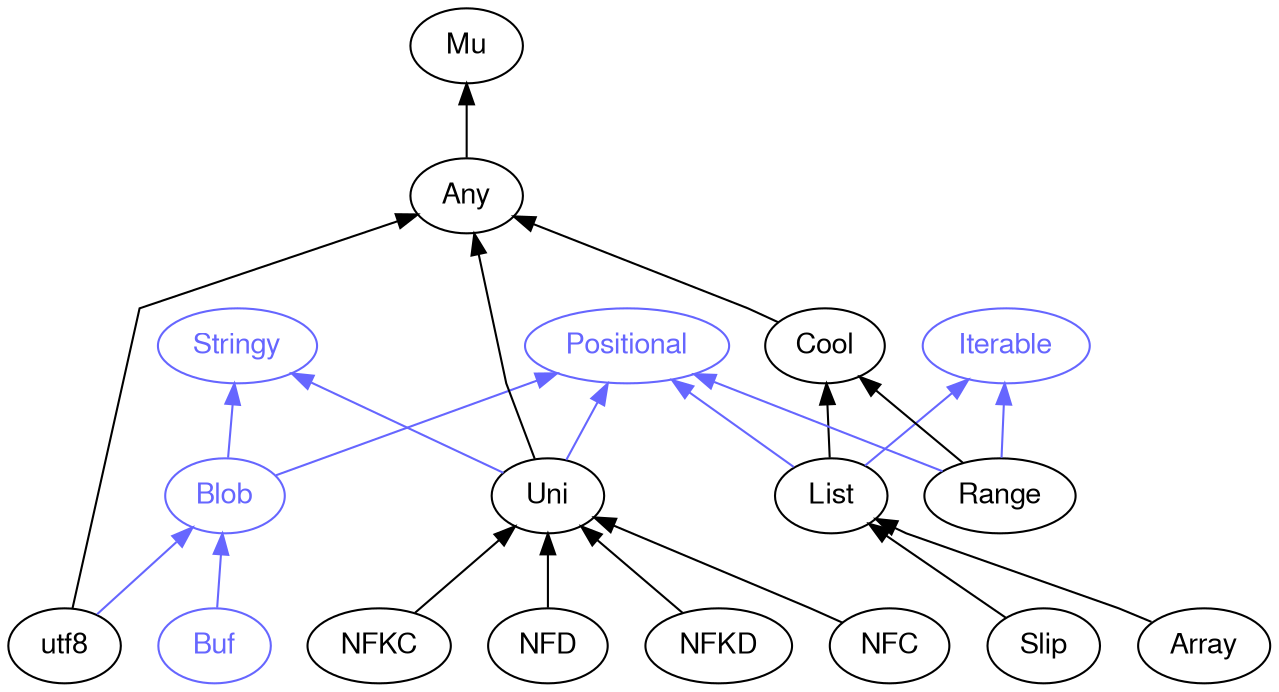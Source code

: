 digraph "perl6-type-graph" {
    rankdir=BT;
    splines=polyline;
    overlap=false; 
    // Types
    "Positional" [color="#6666FF", fontcolor="#6666FF", href="/type/Positional", fontname="FreeSans"];
    "Mu" [color="#000000", fontcolor="#000000", href="/type/Mu", fontname="FreeSans"];
    "Any" [color="#000000", fontcolor="#000000", href="/type/Any", fontname="FreeSans"];
    "Cool" [color="#000000", fontcolor="#000000", href="/type/Cool", fontname="FreeSans"];
    "Iterable" [color="#6666FF", fontcolor="#6666FF", href="/type/Iterable", fontname="FreeSans"];
    "List" [color="#000000", fontcolor="#000000", href="/type/List", fontname="FreeSans"];
    "Stringy" [color="#6666FF", fontcolor="#6666FF", href="/type/Stringy", fontname="FreeSans"];
    "Blob" [color="#6666FF", fontcolor="#6666FF", href="/type/Blob", fontname="FreeSans"];
    "Uni" [color="#000000", fontcolor="#000000", href="/type/Uni", fontname="FreeSans"];
    "Range" [color="#000000", fontcolor="#000000", href="/type/Range", fontname="FreeSans"];
    "Slip" [color="#000000", fontcolor="#000000", href="/type/Slip", fontname="FreeSans"];
    "Array" [color="#000000", fontcolor="#000000", href="/type/Array", fontname="FreeSans"];
    "NFKC" [color="#000000", fontcolor="#000000", href="/type/NFKC", fontname="FreeSans"];
    "NFD" [color="#000000", fontcolor="#000000", href="/type/NFD", fontname="FreeSans"];
    "NFKD" [color="#000000", fontcolor="#000000", href="/type/NFKD", fontname="FreeSans"];
    "NFC" [color="#000000", fontcolor="#000000", href="/type/NFC", fontname="FreeSans"];
    "Buf" [color="#6666FF", fontcolor="#6666FF", href="/type/Buf", fontname="FreeSans"];
    "utf8" [color="#000000", fontcolor="#000000", href="/type/utf8", fontname="FreeSans"];

    // Superclasses
    "Any" -> "Mu" [color="#000000"];
    "Cool" -> "Any" [color="#000000"];
    "List" -> "Cool" [color="#000000"];
    "Uni" -> "Any" [color="#000000"];
    "Range" -> "Cool" [color="#000000"];
    "Slip" -> "List" [color="#000000"];
    "Array" -> "List" [color="#000000"];
    "NFKC" -> "Uni" [color="#000000"];
    "NFD" -> "Uni" [color="#000000"];
    "NFKD" -> "Uni" [color="#000000"];
    "NFC" -> "Uni" [color="#000000"];
    "utf8" -> "Any" [color="#000000"];

    // Roles
    "List" -> "Positional" [color="#6666FF"];
    "List" -> "Iterable" [color="#6666FF"];
    "Blob" -> "Positional" [color="#6666FF"];
    "Blob" -> "Stringy" [color="#6666FF"];
    "Uni" -> "Positional" [color="#6666FF"];
    "Uni" -> "Stringy" [color="#6666FF"];
    "Range" -> "Positional" [color="#6666FF"];
    "Range" -> "Iterable" [color="#6666FF"];
    "Buf" -> "Blob" [color="#6666FF"];
    "utf8" -> "Blob" [color="#6666FF"];
}
